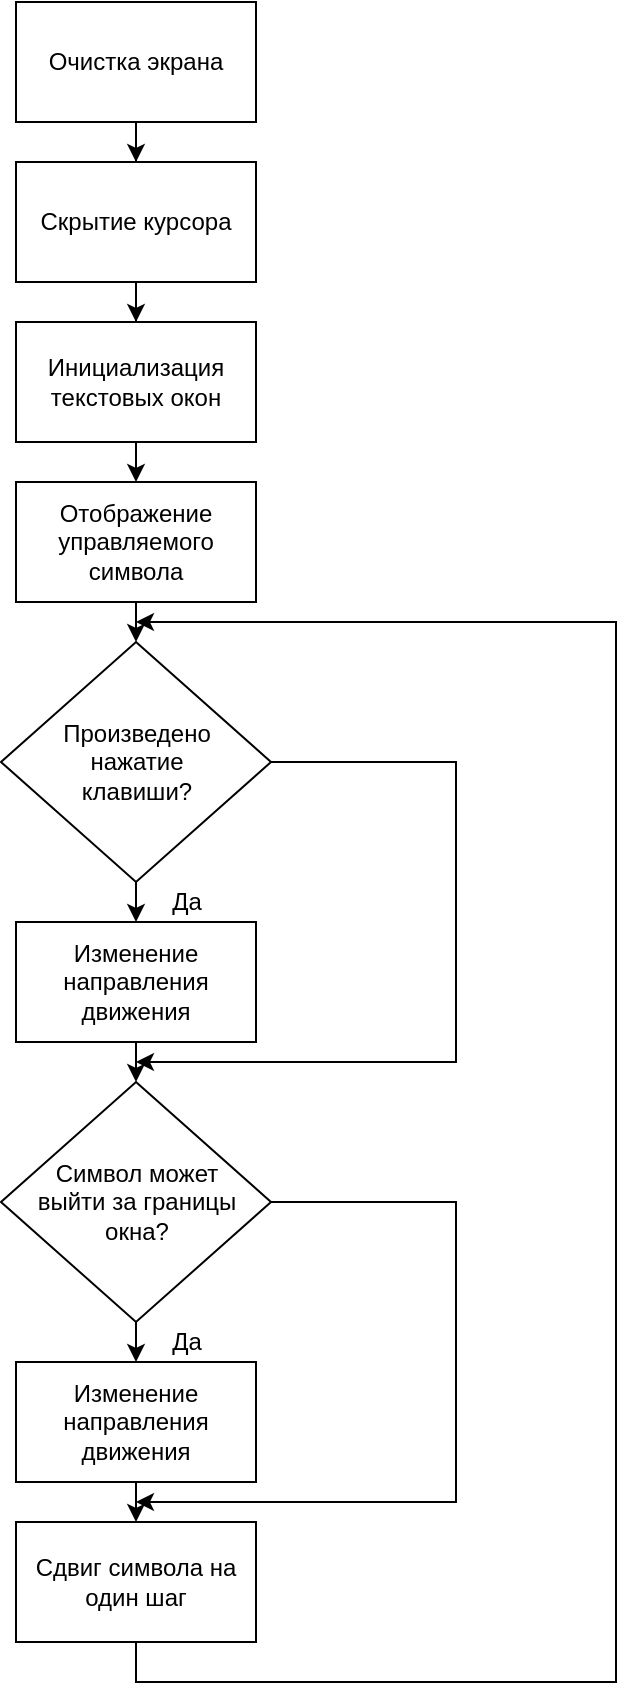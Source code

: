 <mxfile version="12.4.2" type="device" pages="1"><diagram id="j4tzekIof066VqDylMiI" name="Page-1"><mxGraphModel dx="1422" dy="769" grid="1" gridSize="10" guides="1" tooltips="1" connect="1" arrows="1" fold="1" page="1" pageScale="1" pageWidth="827" pageHeight="1169" math="0" shadow="0"><root><mxCell id="0"/><mxCell id="1" parent="0"/><mxCell id="A_BFm3Yi0VK0D2IhvWcp-11" style="edgeStyle=orthogonalEdgeStyle;rounded=0;orthogonalLoop=1;jettySize=auto;html=1;exitX=0.5;exitY=1;exitDx=0;exitDy=0;" edge="1" parent="1" source="A_BFm3Yi0VK0D2IhvWcp-1" target="A_BFm3Yi0VK0D2IhvWcp-3"><mxGeometry relative="1" as="geometry"/></mxCell><mxCell id="A_BFm3Yi0VK0D2IhvWcp-1" value="Очистка экрана" style="rounded=0;whiteSpace=wrap;html=1;" vertex="1" parent="1"><mxGeometry x="20" y="20" width="120" height="60" as="geometry"/></mxCell><mxCell id="A_BFm3Yi0VK0D2IhvWcp-10" style="edgeStyle=orthogonalEdgeStyle;rounded=0;orthogonalLoop=1;jettySize=auto;html=1;exitX=0.5;exitY=1;exitDx=0;exitDy=0;" edge="1" parent="1" source="A_BFm3Yi0VK0D2IhvWcp-3" target="A_BFm3Yi0VK0D2IhvWcp-4"><mxGeometry relative="1" as="geometry"/></mxCell><mxCell id="A_BFm3Yi0VK0D2IhvWcp-3" value="Скрытие курсора" style="rounded=0;whiteSpace=wrap;html=1;" vertex="1" parent="1"><mxGeometry x="20" y="100" width="120" height="60" as="geometry"/></mxCell><mxCell id="A_BFm3Yi0VK0D2IhvWcp-9" style="edgeStyle=orthogonalEdgeStyle;rounded=0;orthogonalLoop=1;jettySize=auto;html=1;exitX=0.5;exitY=1;exitDx=0;exitDy=0;entryX=0.5;entryY=0;entryDx=0;entryDy=0;" edge="1" parent="1" source="A_BFm3Yi0VK0D2IhvWcp-4" target="A_BFm3Yi0VK0D2IhvWcp-5"><mxGeometry relative="1" as="geometry"/></mxCell><mxCell id="A_BFm3Yi0VK0D2IhvWcp-4" value="Инициализация текстовых окон" style="rounded=0;whiteSpace=wrap;html=1;" vertex="1" parent="1"><mxGeometry x="20" y="180" width="120" height="60" as="geometry"/></mxCell><mxCell id="A_BFm3Yi0VK0D2IhvWcp-8" style="edgeStyle=orthogonalEdgeStyle;rounded=0;orthogonalLoop=1;jettySize=auto;html=1;exitX=0.5;exitY=1;exitDx=0;exitDy=0;entryX=0.5;entryY=0;entryDx=0;entryDy=0;" edge="1" parent="1" source="A_BFm3Yi0VK0D2IhvWcp-5" target="A_BFm3Yi0VK0D2IhvWcp-6"><mxGeometry relative="1" as="geometry"/></mxCell><mxCell id="A_BFm3Yi0VK0D2IhvWcp-5" value="&lt;div&gt;Отображение управляемого символа&lt;/div&gt;" style="rounded=0;whiteSpace=wrap;html=1;" vertex="1" parent="1"><mxGeometry x="20" y="260" width="120" height="60" as="geometry"/></mxCell><mxCell id="A_BFm3Yi0VK0D2IhvWcp-19" style="edgeStyle=orthogonalEdgeStyle;rounded=0;orthogonalLoop=1;jettySize=auto;html=1;exitX=0.5;exitY=1;exitDx=0;exitDy=0;entryX=0.5;entryY=0;entryDx=0;entryDy=0;" edge="1" parent="1" source="A_BFm3Yi0VK0D2IhvWcp-6" target="A_BFm3Yi0VK0D2IhvWcp-12"><mxGeometry relative="1" as="geometry"/></mxCell><mxCell id="A_BFm3Yi0VK0D2IhvWcp-31" style="edgeStyle=orthogonalEdgeStyle;rounded=0;orthogonalLoop=1;jettySize=auto;html=1;exitX=1;exitY=0.5;exitDx=0;exitDy=0;endArrow=classic;endFill=1;" edge="1" parent="1" source="A_BFm3Yi0VK0D2IhvWcp-6"><mxGeometry relative="1" as="geometry"><mxPoint x="80" y="550" as="targetPoint"/><Array as="points"><mxPoint x="240" y="400"/><mxPoint x="240" y="550"/></Array></mxGeometry></mxCell><mxCell id="A_BFm3Yi0VK0D2IhvWcp-6" value="&lt;div&gt;Произведено &lt;br&gt;&lt;/div&gt;&lt;div&gt;нажатие&lt;/div&gt;&lt;div&gt;клавиши? &lt;br&gt;&lt;/div&gt;" style="rhombus;whiteSpace=wrap;html=1;" vertex="1" parent="1"><mxGeometry x="12.5" y="340" width="135" height="120" as="geometry"/></mxCell><mxCell id="A_BFm3Yi0VK0D2IhvWcp-23" style="edgeStyle=orthogonalEdgeStyle;rounded=0;orthogonalLoop=1;jettySize=auto;html=1;exitX=0.5;exitY=1;exitDx=0;exitDy=0;entryX=0.5;entryY=0;entryDx=0;entryDy=0;endArrow=classic;endFill=1;" edge="1" parent="1" source="A_BFm3Yi0VK0D2IhvWcp-12" target="A_BFm3Yi0VK0D2IhvWcp-14"><mxGeometry relative="1" as="geometry"/></mxCell><mxCell id="A_BFm3Yi0VK0D2IhvWcp-12" value="Изменение направления движения" style="rounded=0;whiteSpace=wrap;html=1;" vertex="1" parent="1"><mxGeometry x="20" y="480" width="120" height="60" as="geometry"/></mxCell><mxCell id="A_BFm3Yi0VK0D2IhvWcp-24" style="edgeStyle=orthogonalEdgeStyle;rounded=0;orthogonalLoop=1;jettySize=auto;html=1;exitX=0.5;exitY=1;exitDx=0;exitDy=0;entryX=0.5;entryY=0;entryDx=0;entryDy=0;endArrow=classic;endFill=1;" edge="1" parent="1" source="A_BFm3Yi0VK0D2IhvWcp-14" target="A_BFm3Yi0VK0D2IhvWcp-20"><mxGeometry relative="1" as="geometry"/></mxCell><mxCell id="A_BFm3Yi0VK0D2IhvWcp-32" style="edgeStyle=orthogonalEdgeStyle;rounded=0;orthogonalLoop=1;jettySize=auto;html=1;exitX=1;exitY=0.5;exitDx=0;exitDy=0;endArrow=classic;endFill=1;" edge="1" parent="1" source="A_BFm3Yi0VK0D2IhvWcp-14"><mxGeometry relative="1" as="geometry"><mxPoint x="80" y="770" as="targetPoint"/><Array as="points"><mxPoint x="240" y="620"/><mxPoint x="240" y="770"/><mxPoint x="80" y="770"/></Array></mxGeometry></mxCell><mxCell id="A_BFm3Yi0VK0D2IhvWcp-14" value="&lt;div&gt;Символ может&lt;/div&gt;&lt;div&gt;выйти за границы&lt;/div&gt;&lt;div&gt;окна?&lt;/div&gt;" style="rhombus;whiteSpace=wrap;html=1;" vertex="1" parent="1"><mxGeometry x="12.5" y="560" width="135" height="120" as="geometry"/></mxCell><mxCell id="A_BFm3Yi0VK0D2IhvWcp-25" style="edgeStyle=orthogonalEdgeStyle;rounded=0;orthogonalLoop=1;jettySize=auto;html=1;exitX=0.5;exitY=1;exitDx=0;exitDy=0;entryX=0.5;entryY=0;entryDx=0;entryDy=0;endArrow=classic;endFill=1;" edge="1" parent="1" source="A_BFm3Yi0VK0D2IhvWcp-20" target="A_BFm3Yi0VK0D2IhvWcp-21"><mxGeometry relative="1" as="geometry"/></mxCell><mxCell id="A_BFm3Yi0VK0D2IhvWcp-20" value="Изменение направления движения" style="rounded=0;whiteSpace=wrap;html=1;" vertex="1" parent="1"><mxGeometry x="20" y="700" width="120" height="60" as="geometry"/></mxCell><mxCell id="A_BFm3Yi0VK0D2IhvWcp-33" style="edgeStyle=orthogonalEdgeStyle;rounded=0;orthogonalLoop=1;jettySize=auto;html=1;exitX=0.5;exitY=1;exitDx=0;exitDy=0;endArrow=classic;endFill=1;" edge="1" parent="1" source="A_BFm3Yi0VK0D2IhvWcp-21"><mxGeometry relative="1" as="geometry"><mxPoint x="80" y="330" as="targetPoint"/><Array as="points"><mxPoint x="80" y="860"/><mxPoint x="320" y="860"/><mxPoint x="320" y="330"/></Array></mxGeometry></mxCell><mxCell id="A_BFm3Yi0VK0D2IhvWcp-21" value="Сдвиг символа на один шаг" style="rounded=0;whiteSpace=wrap;html=1;" vertex="1" parent="1"><mxGeometry x="20" y="780" width="120" height="60" as="geometry"/></mxCell><mxCell id="A_BFm3Yi0VK0D2IhvWcp-26" value="&lt;div&gt;Да&lt;/div&gt;" style="text;html=1;align=center;verticalAlign=middle;resizable=0;points=[];;autosize=1;" vertex="1" parent="1"><mxGeometry x="90" y="460" width="30" height="20" as="geometry"/></mxCell><mxCell id="A_BFm3Yi0VK0D2IhvWcp-27" value="&lt;div&gt;Да&lt;/div&gt;" style="text;html=1;align=center;verticalAlign=middle;resizable=0;points=[];;autosize=1;" vertex="1" parent="1"><mxGeometry x="90" y="680" width="30" height="20" as="geometry"/></mxCell></root></mxGraphModel></diagram></mxfile>
